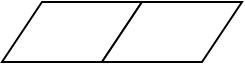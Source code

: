 <mxfile version="15.5.5" type="github"><diagram id="SEAIYqwF87A7cVQ8-DyG" name="Page-1"><mxGraphModel dx="1298" dy="777" grid="1" gridSize="10" guides="1" tooltips="1" connect="1" arrows="1" fold="1" page="1" pageScale="1" pageWidth="827" pageHeight="1169" math="0" shadow="0"><root><mxCell id="0"/><mxCell id="1" parent="0"/><mxCell id="4mUIY2rEQ8cqmVcWi5z4-1" value="" style="shape=parallelogram;perimeter=parallelogramPerimeter;whiteSpace=wrap;html=1;fixedSize=1;" vertex="1" parent="1"><mxGeometry x="140" y="190" width="70" height="30" as="geometry"/></mxCell><mxCell id="4mUIY2rEQ8cqmVcWi5z4-3" value="" style="shape=parallelogram;perimeter=parallelogramPerimeter;whiteSpace=wrap;html=1;fixedSize=1;" vertex="1" parent="1"><mxGeometry x="190" y="190" width="70" height="30" as="geometry"/></mxCell></root></mxGraphModel></diagram></mxfile>
